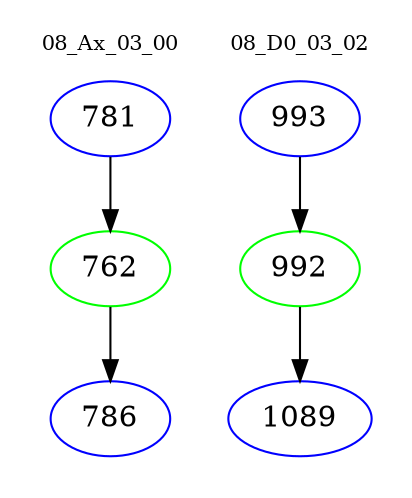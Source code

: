digraph{
subgraph cluster_0 {
color = white
label = "08_Ax_03_00";
fontsize=10;
T0_781 [label="781", color="blue"]
T0_781 -> T0_762 [color="black"]
T0_762 [label="762", color="green"]
T0_762 -> T0_786 [color="black"]
T0_786 [label="786", color="blue"]
}
subgraph cluster_1 {
color = white
label = "08_D0_03_02";
fontsize=10;
T1_993 [label="993", color="blue"]
T1_993 -> T1_992 [color="black"]
T1_992 [label="992", color="green"]
T1_992 -> T1_1089 [color="black"]
T1_1089 [label="1089", color="blue"]
}
}
